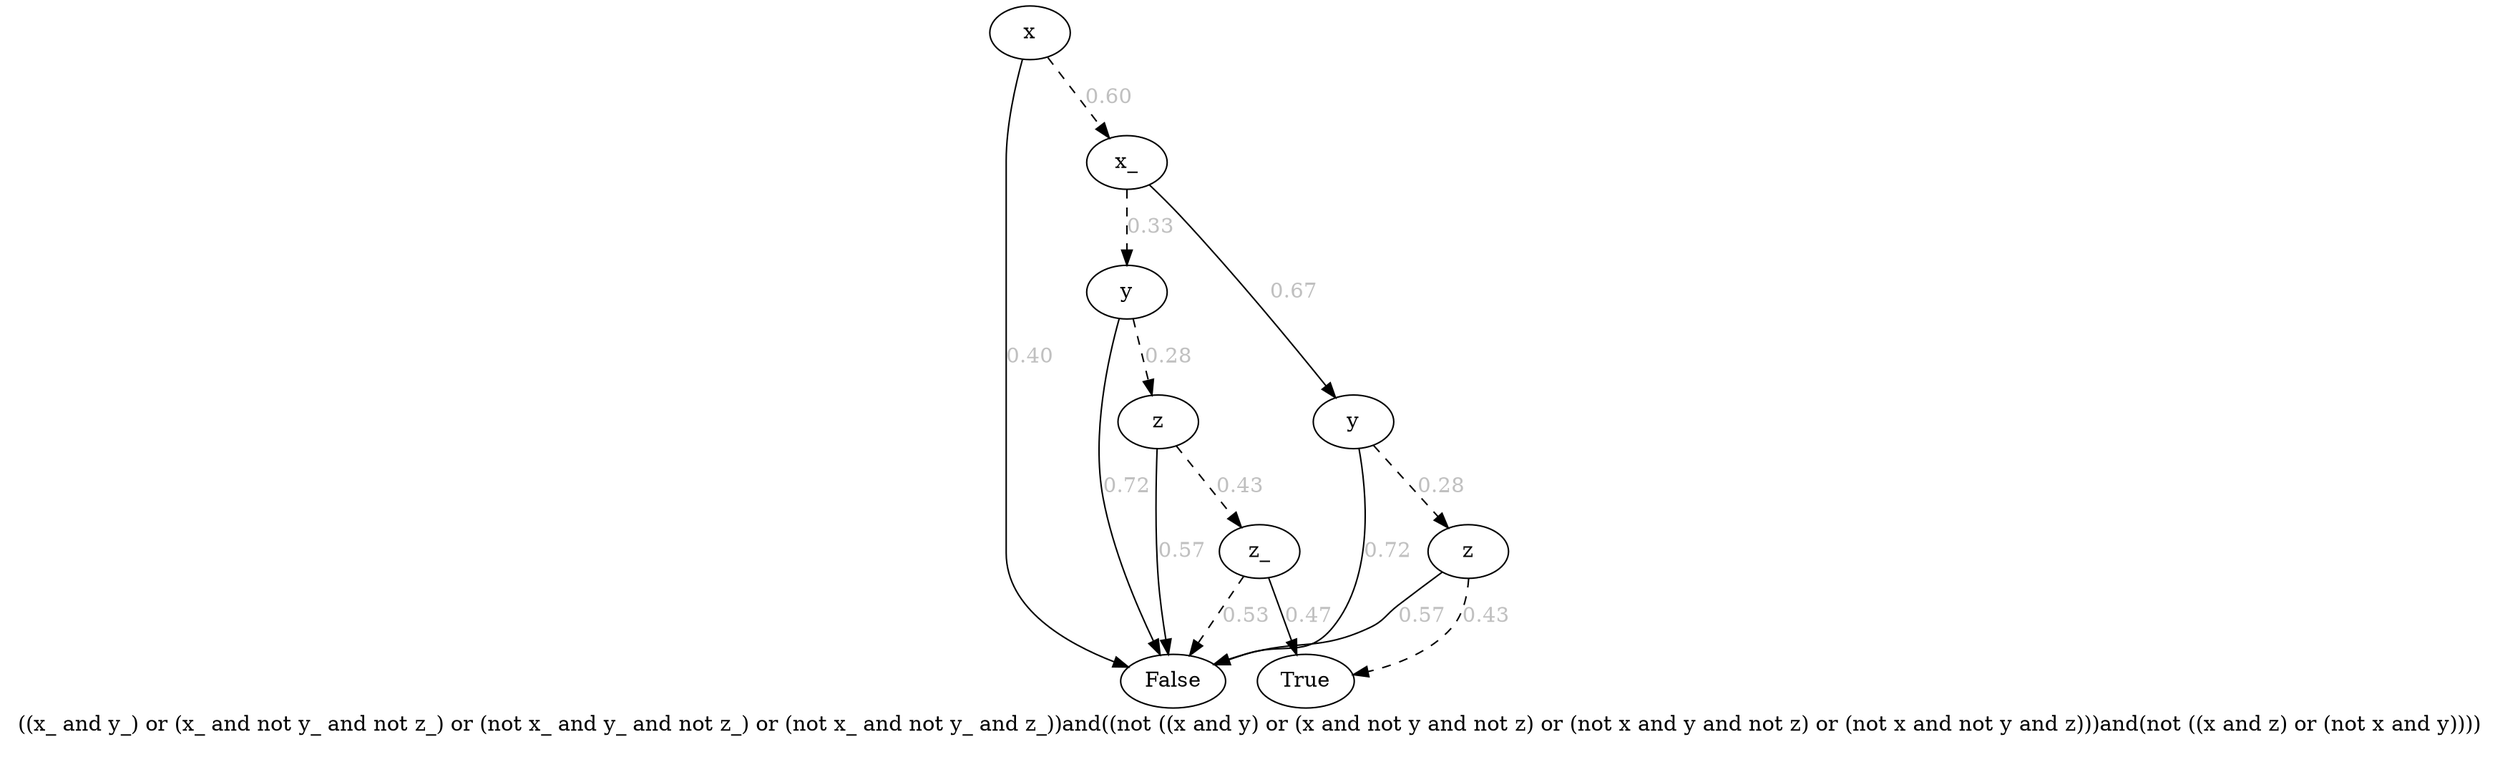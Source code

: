 digraph{
label="((x_ and y_) or (x_ and not y_ and not z_) or (not x_ and y_ and not z_) or (not x_ and not y_ and z_))and((not ((x and y) or (x and not y and not z) or (not x and y and not z) or (not x and not y and z)))and(not ((x and z) or (not x and y))))\n\n"
1987287100432[label=x]1987287101232[label="x_
"]
1987287100432 -> 1987287101232[style=dashed label="0.60" fontcolor = gray]
1987287102032[label="y
"]
1987287101232 -> 1987287102032[style=dashed label="0.33" fontcolor = gray]
1987287101392[label="z
"]
1987287102032 -> 1987287101392[style=dashed label="0.28" fontcolor = gray]
1987287100912[label="z_
"]
1987287101392 -> 1987287100912[style=dashed label="0.43" fontcolor = gray]
1987287102192[label="False
"]
1987287100912 -> 1987287102192[style=dashed label="0.53" fontcolor = gray]
1987287101552[label="True
"]
1987287100912 -> 1987287101552 [label="0.47" fontcolor = gray]
1987287102192[label="False
"]
1987287101392 -> 1987287102192 [label="0.57" fontcolor = gray]
1987287102192[label="False
"]
1987287102032 -> 1987287102192 [label="0.72" fontcolor = gray]
1987287100272[label="y
"]
1987287101232 -> 1987287100272 [label="0.67" fontcolor = gray]
1987287144144[label="z
"]
1987287100272 -> 1987287144144[style=dashed label="0.28" fontcolor = gray]
1987287101552[label="True
"]
1987287144144 -> 1987287101552[style=dashed label="0.43" fontcolor = gray]
1987287102192[label="False
"]
1987287144144 -> 1987287102192 [label="0.57" fontcolor = gray]
1987287102192[label="False
"]
1987287100272 -> 1987287102192 [label="0.72" fontcolor = gray]
1987287102192[label="False
"]
1987287100432 -> 1987287102192 [label="0.40" fontcolor = gray]
}